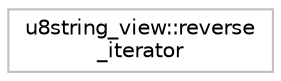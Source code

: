 digraph "Graphical Class Hierarchy"
{
 // LATEX_PDF_SIZE
  edge [fontname="Helvetica",fontsize="10",labelfontname="Helvetica",labelfontsize="10"];
  node [fontname="Helvetica",fontsize="10",shape=record];
  rankdir="LR";
  Node0 [label="u8string_view::reverse\l_iterator",height=0.2,width=0.4,color="grey75", fillcolor="white", style="filled",tooltip="STL iterator class."];
}
